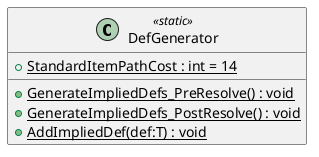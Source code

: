 @startuml
class DefGenerator <<static>> {
    + {static} StandardItemPathCost : int = 14
    + {static} GenerateImpliedDefs_PreResolve() : void
    + {static} GenerateImpliedDefs_PostResolve() : void
    + {static} AddImpliedDef(def:T) : void
}
@enduml
